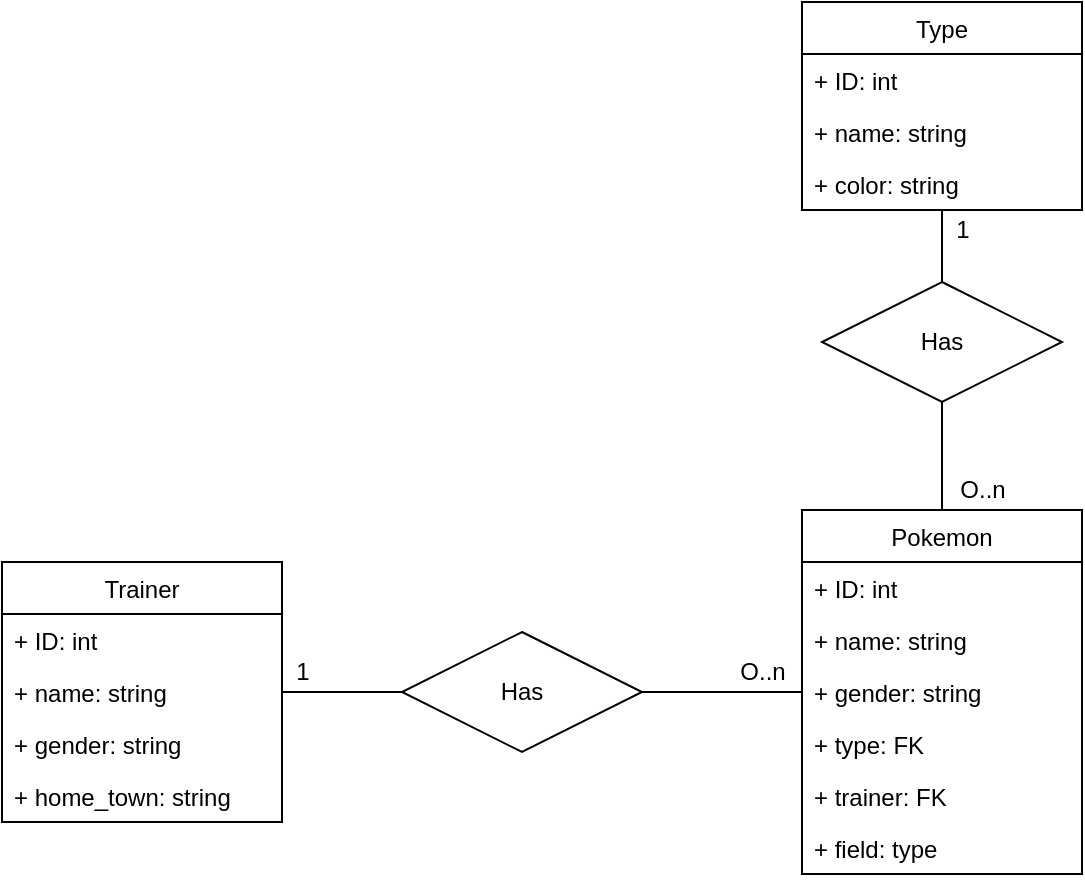 <mxfile version="14.6.3" type="device"><diagram id="C5RBs43oDa-KdzZeNtuy" name="Page-1"><mxGraphModel dx="898" dy="752" grid="1" gridSize="10" guides="1" tooltips="1" connect="1" arrows="1" fold="1" page="1" pageScale="1" pageWidth="827" pageHeight="1169" math="0" shadow="0"><root><mxCell id="WIyWlLk6GJQsqaUBKTNV-0"/><mxCell id="WIyWlLk6GJQsqaUBKTNV-1" parent="WIyWlLk6GJQsqaUBKTNV-0"/><mxCell id="cdj2C-6VKW7EK-wJy6De-1" value="Trainer" style="swimlane;fontStyle=0;childLayout=stackLayout;horizontal=1;startSize=26;fillColor=none;horizontalStack=0;resizeParent=1;resizeParentMax=0;resizeLast=0;collapsible=1;marginBottom=0;" vertex="1" parent="WIyWlLk6GJQsqaUBKTNV-1"><mxGeometry x="120" y="320" width="140" height="130" as="geometry"/></mxCell><mxCell id="cdj2C-6VKW7EK-wJy6De-2" value="+ ID: int" style="text;strokeColor=none;fillColor=none;align=left;verticalAlign=top;spacingLeft=4;spacingRight=4;overflow=hidden;rotatable=0;points=[[0,0.5],[1,0.5]];portConstraint=eastwest;" vertex="1" parent="cdj2C-6VKW7EK-wJy6De-1"><mxGeometry y="26" width="140" height="26" as="geometry"/></mxCell><mxCell id="cdj2C-6VKW7EK-wJy6De-3" value="+ name: string" style="text;strokeColor=none;fillColor=none;align=left;verticalAlign=top;spacingLeft=4;spacingRight=4;overflow=hidden;rotatable=0;points=[[0,0.5],[1,0.5]];portConstraint=eastwest;" vertex="1" parent="cdj2C-6VKW7EK-wJy6De-1"><mxGeometry y="52" width="140" height="26" as="geometry"/></mxCell><mxCell id="cdj2C-6VKW7EK-wJy6De-4" value="+ gender: string" style="text;strokeColor=none;fillColor=none;align=left;verticalAlign=top;spacingLeft=4;spacingRight=4;overflow=hidden;rotatable=0;points=[[0,0.5],[1,0.5]];portConstraint=eastwest;" vertex="1" parent="cdj2C-6VKW7EK-wJy6De-1"><mxGeometry y="78" width="140" height="26" as="geometry"/></mxCell><mxCell id="cdj2C-6VKW7EK-wJy6De-5" value="+ home_town: string" style="text;strokeColor=none;fillColor=none;align=left;verticalAlign=top;spacingLeft=4;spacingRight=4;overflow=hidden;rotatable=0;points=[[0,0.5],[1,0.5]];portConstraint=eastwest;" vertex="1" parent="cdj2C-6VKW7EK-wJy6De-1"><mxGeometry y="104" width="140" height="26" as="geometry"/></mxCell><mxCell id="cdj2C-6VKW7EK-wJy6De-20" value="" style="edgeStyle=orthogonalEdgeStyle;rounded=0;orthogonalLoop=1;jettySize=auto;html=1;endArrow=none;endFill=0;" edge="1" parent="WIyWlLk6GJQsqaUBKTNV-1" source="cdj2C-6VKW7EK-wJy6De-8" target="cdj2C-6VKW7EK-wJy6De-17"><mxGeometry relative="1" as="geometry"/></mxCell><mxCell id="cdj2C-6VKW7EK-wJy6De-28" value="" style="edgeStyle=orthogonalEdgeStyle;rounded=0;orthogonalLoop=1;jettySize=auto;html=1;endArrow=none;endFill=0;" edge="1" parent="WIyWlLk6GJQsqaUBKTNV-1" source="cdj2C-6VKW7EK-wJy6De-8" target="cdj2C-6VKW7EK-wJy6De-27"><mxGeometry relative="1" as="geometry"/></mxCell><mxCell id="cdj2C-6VKW7EK-wJy6De-8" value="Pokemon" style="swimlane;fontStyle=0;childLayout=stackLayout;horizontal=1;startSize=26;fillColor=none;horizontalStack=0;resizeParent=1;resizeParentMax=0;resizeLast=0;collapsible=1;marginBottom=0;" vertex="1" parent="WIyWlLk6GJQsqaUBKTNV-1"><mxGeometry x="520" y="294" width="140" height="182" as="geometry"/></mxCell><mxCell id="cdj2C-6VKW7EK-wJy6De-12" value="+ ID: int" style="text;strokeColor=none;fillColor=none;align=left;verticalAlign=top;spacingLeft=4;spacingRight=4;overflow=hidden;rotatable=0;points=[[0,0.5],[1,0.5]];portConstraint=eastwest;" vertex="1" parent="cdj2C-6VKW7EK-wJy6De-8"><mxGeometry y="26" width="140" height="26" as="geometry"/></mxCell><mxCell id="cdj2C-6VKW7EK-wJy6De-13" value="+ name: string" style="text;strokeColor=none;fillColor=none;align=left;verticalAlign=top;spacingLeft=4;spacingRight=4;overflow=hidden;rotatable=0;points=[[0,0.5],[1,0.5]];portConstraint=eastwest;" vertex="1" parent="cdj2C-6VKW7EK-wJy6De-8"><mxGeometry y="52" width="140" height="26" as="geometry"/></mxCell><mxCell id="cdj2C-6VKW7EK-wJy6De-14" value="+ gender: string" style="text;strokeColor=none;fillColor=none;align=left;verticalAlign=top;spacingLeft=4;spacingRight=4;overflow=hidden;rotatable=0;points=[[0,0.5],[1,0.5]];portConstraint=eastwest;" vertex="1" parent="cdj2C-6VKW7EK-wJy6De-8"><mxGeometry y="78" width="140" height="26" as="geometry"/></mxCell><mxCell id="cdj2C-6VKW7EK-wJy6De-9" value="+ type: FK" style="text;strokeColor=none;fillColor=none;align=left;verticalAlign=top;spacingLeft=4;spacingRight=4;overflow=hidden;rotatable=0;points=[[0,0.5],[1,0.5]];portConstraint=eastwest;" vertex="1" parent="cdj2C-6VKW7EK-wJy6De-8"><mxGeometry y="104" width="140" height="26" as="geometry"/></mxCell><mxCell id="cdj2C-6VKW7EK-wJy6De-10" value="+ trainer: FK" style="text;strokeColor=none;fillColor=none;align=left;verticalAlign=top;spacingLeft=4;spacingRight=4;overflow=hidden;rotatable=0;points=[[0,0.5],[1,0.5]];portConstraint=eastwest;" vertex="1" parent="cdj2C-6VKW7EK-wJy6De-8"><mxGeometry y="130" width="140" height="26" as="geometry"/></mxCell><mxCell id="cdj2C-6VKW7EK-wJy6De-11" value="+ field: type" style="text;strokeColor=none;fillColor=none;align=left;verticalAlign=top;spacingLeft=4;spacingRight=4;overflow=hidden;rotatable=0;points=[[0,0.5],[1,0.5]];portConstraint=eastwest;" vertex="1" parent="cdj2C-6VKW7EK-wJy6De-8"><mxGeometry y="156" width="140" height="26" as="geometry"/></mxCell><mxCell id="cdj2C-6VKW7EK-wJy6De-17" value="Has" style="shape=rhombus;perimeter=rhombusPerimeter;whiteSpace=wrap;html=1;align=center;" vertex="1" parent="WIyWlLk6GJQsqaUBKTNV-1"><mxGeometry x="320" y="355" width="120" height="60" as="geometry"/></mxCell><mxCell id="cdj2C-6VKW7EK-wJy6De-18" value="" style="edgeStyle=orthogonalEdgeStyle;rounded=0;orthogonalLoop=1;jettySize=auto;html=1;endArrow=none;endFill=0;" edge="1" parent="WIyWlLk6GJQsqaUBKTNV-1" source="cdj2C-6VKW7EK-wJy6De-3" target="cdj2C-6VKW7EK-wJy6De-17"><mxGeometry relative="1" as="geometry"/></mxCell><mxCell id="cdj2C-6VKW7EK-wJy6De-21" value="O..n" style="text;html=1;align=center;verticalAlign=middle;resizable=0;points=[];autosize=1;strokeColor=none;" vertex="1" parent="WIyWlLk6GJQsqaUBKTNV-1"><mxGeometry x="480" y="365" width="40" height="20" as="geometry"/></mxCell><mxCell id="cdj2C-6VKW7EK-wJy6De-22" value="1" style="text;html=1;align=center;verticalAlign=middle;resizable=0;points=[];autosize=1;strokeColor=none;" vertex="1" parent="WIyWlLk6GJQsqaUBKTNV-1"><mxGeometry x="260" y="365" width="20" height="20" as="geometry"/></mxCell><mxCell id="cdj2C-6VKW7EK-wJy6De-29" value="" style="edgeStyle=orthogonalEdgeStyle;rounded=0;orthogonalLoop=1;jettySize=auto;html=1;endArrow=none;endFill=0;" edge="1" parent="WIyWlLk6GJQsqaUBKTNV-1" source="cdj2C-6VKW7EK-wJy6De-23" target="cdj2C-6VKW7EK-wJy6De-27"><mxGeometry relative="1" as="geometry"/></mxCell><mxCell id="cdj2C-6VKW7EK-wJy6De-23" value="Type" style="swimlane;fontStyle=0;childLayout=stackLayout;horizontal=1;startSize=26;fillColor=none;horizontalStack=0;resizeParent=1;resizeParentMax=0;resizeLast=0;collapsible=1;marginBottom=0;" vertex="1" parent="WIyWlLk6GJQsqaUBKTNV-1"><mxGeometry x="520" y="40" width="140" height="104" as="geometry"/></mxCell><mxCell id="cdj2C-6VKW7EK-wJy6De-24" value="+ ID: int" style="text;strokeColor=none;fillColor=none;align=left;verticalAlign=top;spacingLeft=4;spacingRight=4;overflow=hidden;rotatable=0;points=[[0,0.5],[1,0.5]];portConstraint=eastwest;" vertex="1" parent="cdj2C-6VKW7EK-wJy6De-23"><mxGeometry y="26" width="140" height="26" as="geometry"/></mxCell><mxCell id="cdj2C-6VKW7EK-wJy6De-25" value="+ name: string" style="text;strokeColor=none;fillColor=none;align=left;verticalAlign=top;spacingLeft=4;spacingRight=4;overflow=hidden;rotatable=0;points=[[0,0.5],[1,0.5]];portConstraint=eastwest;" vertex="1" parent="cdj2C-6VKW7EK-wJy6De-23"><mxGeometry y="52" width="140" height="26" as="geometry"/></mxCell><mxCell id="cdj2C-6VKW7EK-wJy6De-26" value="+ color: string" style="text;strokeColor=none;fillColor=none;align=left;verticalAlign=top;spacingLeft=4;spacingRight=4;overflow=hidden;rotatable=0;points=[[0,0.5],[1,0.5]];portConstraint=eastwest;" vertex="1" parent="cdj2C-6VKW7EK-wJy6De-23"><mxGeometry y="78" width="140" height="26" as="geometry"/></mxCell><mxCell id="cdj2C-6VKW7EK-wJy6De-27" value="Has" style="shape=rhombus;perimeter=rhombusPerimeter;whiteSpace=wrap;html=1;align=center;" vertex="1" parent="WIyWlLk6GJQsqaUBKTNV-1"><mxGeometry x="530" y="180" width="120" height="60" as="geometry"/></mxCell><mxCell id="cdj2C-6VKW7EK-wJy6De-30" value="1" style="text;html=1;align=center;verticalAlign=middle;resizable=0;points=[];autosize=1;strokeColor=none;" vertex="1" parent="WIyWlLk6GJQsqaUBKTNV-1"><mxGeometry x="590" y="144" width="20" height="20" as="geometry"/></mxCell><mxCell id="cdj2C-6VKW7EK-wJy6De-31" value="O..n" style="text;html=1;align=center;verticalAlign=middle;resizable=0;points=[];autosize=1;strokeColor=none;" vertex="1" parent="WIyWlLk6GJQsqaUBKTNV-1"><mxGeometry x="590" y="274" width="40" height="20" as="geometry"/></mxCell></root></mxGraphModel></diagram></mxfile>